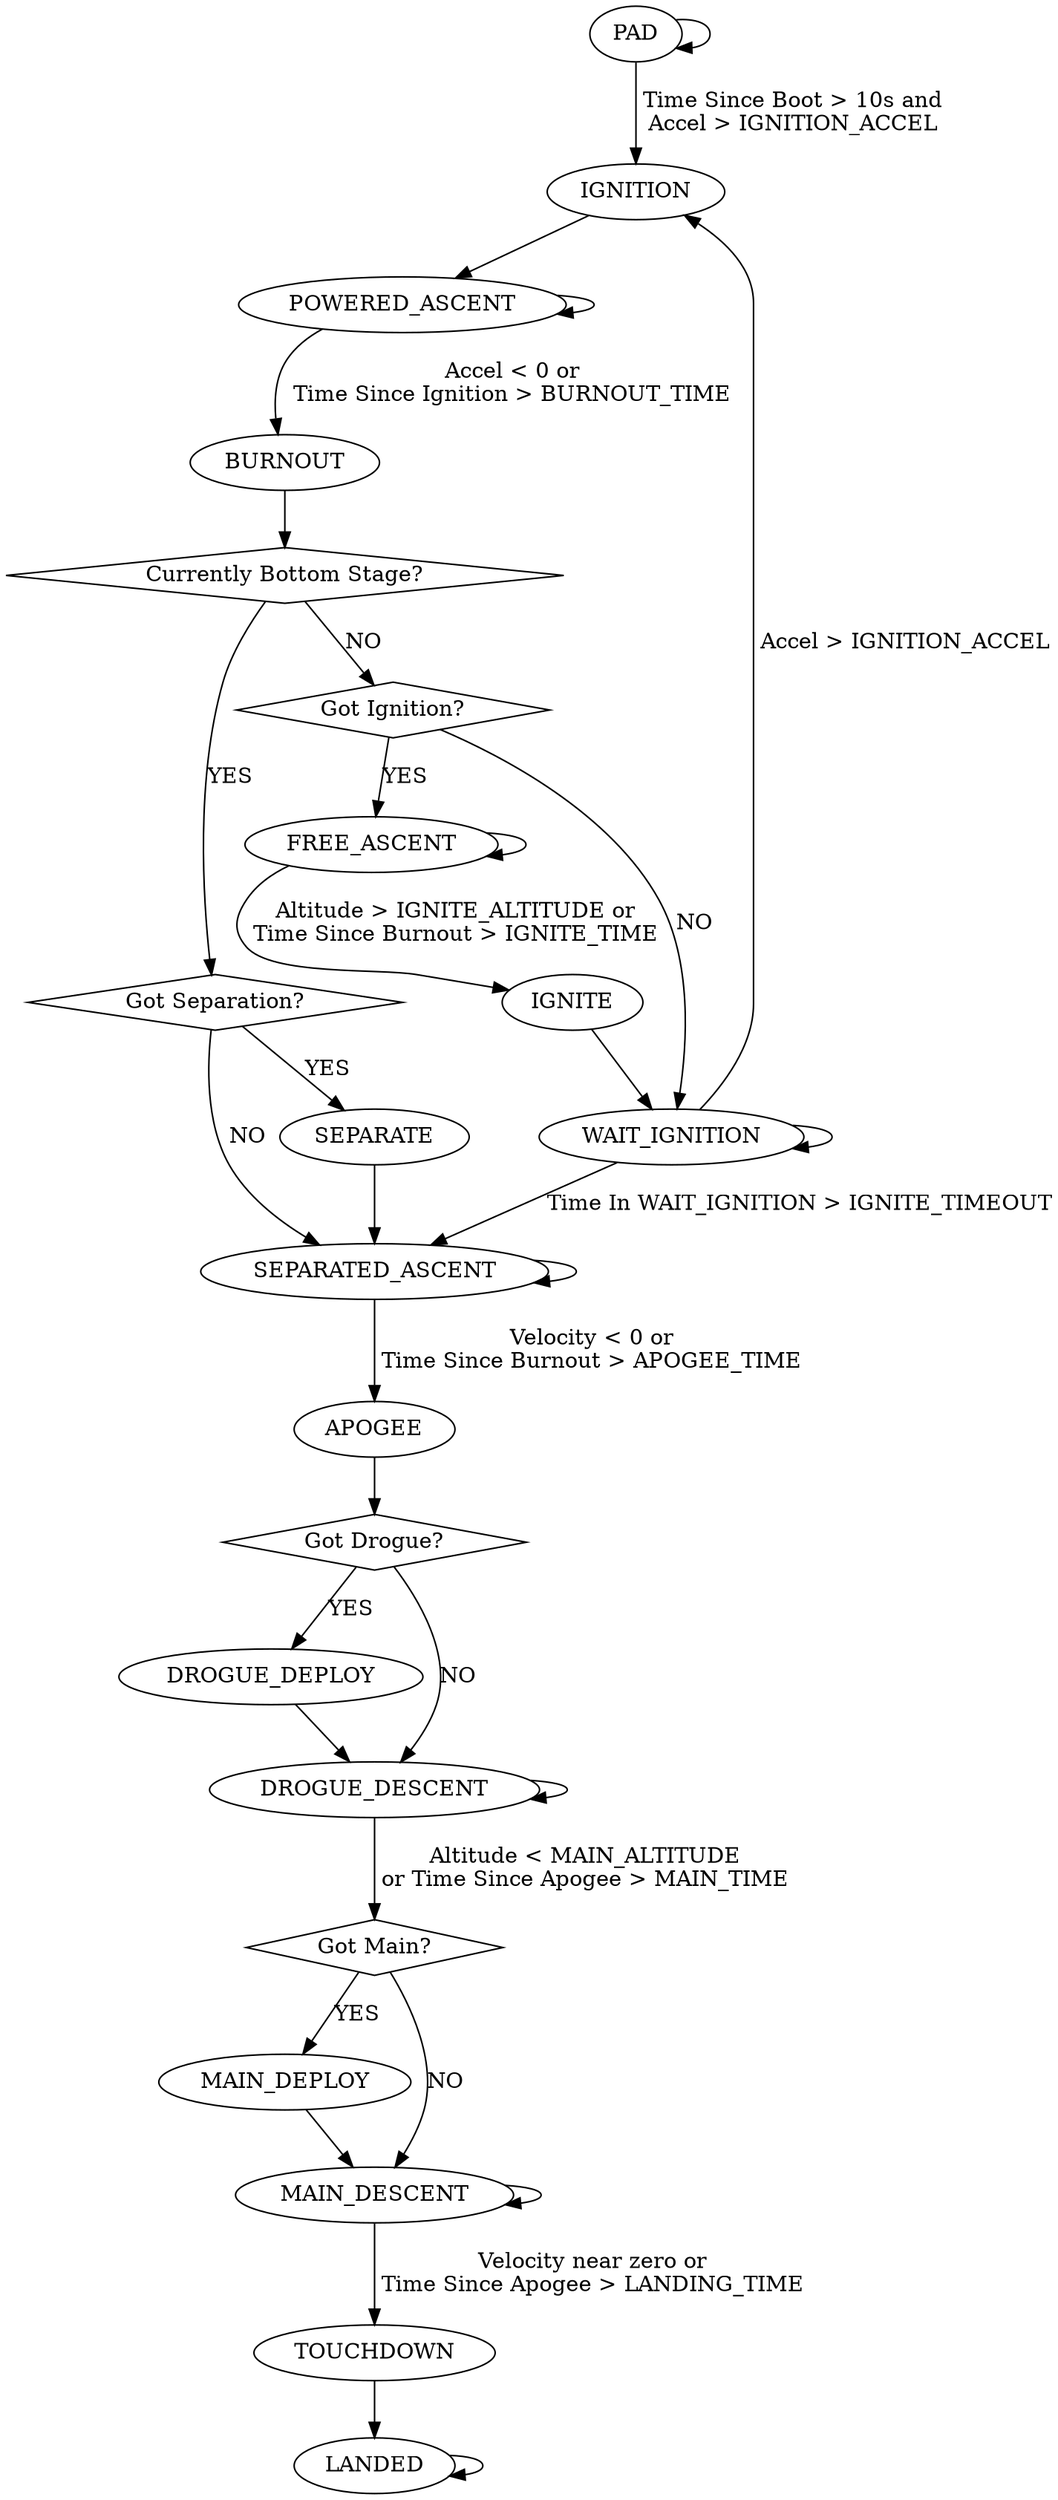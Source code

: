 digraph {
    PAD -> IGNITION [label=" Time Since Boot > 10s and\n Accel > IGNITION_ACCEL"];
    PAD -> PAD;
    IGNITION -> POWERED_ASCENT;
    POWERED_ASCENT -> BURNOUT [label=" Accel < 0 or\n Time Since Ignition > BURNOUT_TIME"];
    POWERED_ASCENT -> POWERED_ASCENT;
    BURNOUT -> "Currently Bottom Stage?";
    "Currently Bottom Stage?" [shape=diamond];
    "Currently Bottom Stage?" -> "Got Separation?" [label="YES"];
    "Currently Bottom Stage?" -> "Got Ignition?" [label="NO"];
    "Got Ignition?" [shape=diamond];
    "Got Ignition?" -> FREE_ASCENT [label="YES"];
    "Got Ignition?" -> WAIT_IGNITION [label="NO"];
    "Got Separation?" [shape=diamond];
    "Got Separation?" -> SEPARATED_ASCENT [label="NO"];
    "Got Separation?" -> SEPARATE [label="YES"];
    SEPARATE -> SEPARATED_ASCENT;
    SEPARATED_ASCENT -> SEPARATED_ASCENT;
    SEPARATED_ASCENT -> APOGEE [label=" Velocity < 0 or\n Time Since Burnout > APOGEE_TIME"];
    FREE_ASCENT -> IGNITE [label=" Altitude > IGNITE_ALTITUDE or\n Time Since Burnout > IGNITE_TIME"];
    FREE_ASCENT -> FREE_ASCENT;
    IGNITE -> WAIT_IGNITION;
    WAIT_IGNITION -> IGNITION [label=" Accel > IGNITION_ACCEL"];
    WAIT_IGNITION -> SEPARATED_ASCENT [label= " Time In WAIT_IGNITION > IGNITE_TIMEOUT"];
    WAIT_IGNITION -> WAIT_IGNITION;
    APOGEE -> "Got Drogue?";
    "Got Drogue?" [shape=diamond];
    "Got Drogue?" -> DROGUE_DEPLOY [label="YES"];
    "Got Drogue?" -> DROGUE_DESCENT [label="NO"];
    DROGUE_DEPLOY -> DROGUE_DESCENT;
    DROGUE_DESCENT -> "Got Main?" [label=" Altitude < MAIN_ALTITUDE\n or Time Since Apogee > MAIN_TIME"];
    DROGUE_DESCENT -> DROGUE_DESCENT;
    "Got Main?" [shape=diamond];
    "Got Main?" -> MAIN_DEPLOY [label="YES"];
    "Got Main?" -> MAIN_DESCENT [label="NO"];
    MAIN_DEPLOY -> MAIN_DESCENT;
    MAIN_DESCENT -> TOUCHDOWN [label=" Velocity near zero or\n Time Since Apogee > LANDING_TIME"];
    MAIN_DESCENT -> MAIN_DESCENT;
    TOUCHDOWN -> LANDED;
    LANDED -> LANDED;
}
